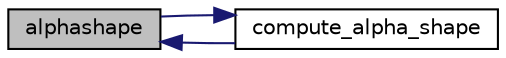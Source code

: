 digraph "alphashape"
{
  edge [fontname="Helvetica",fontsize="10",labelfontname="Helvetica",labelfontsize="10"];
  node [fontname="Helvetica",fontsize="10",shape=record];
  rankdir="LR";
  Node19 [label="alphashape",height=0.2,width=0.4,color="black", fillcolor="grey75", style="filled", fontcolor="black"];
  Node19 -> Node20 [dir="back",color="midnightblue",fontsize="10",style="solid",fontname="Helvetica"];
  Node20 [label="compute_alpha_shape",height=0.2,width=0.4,color="black", fillcolor="white", style="filled",URL="$alpha_8c.html#a5146a0f8e47bbe91ce06cd37851193b1"];
  Node20 -> Node19 [dir="back",color="midnightblue",fontsize="10",style="solid",fontname="Helvetica"];
}
